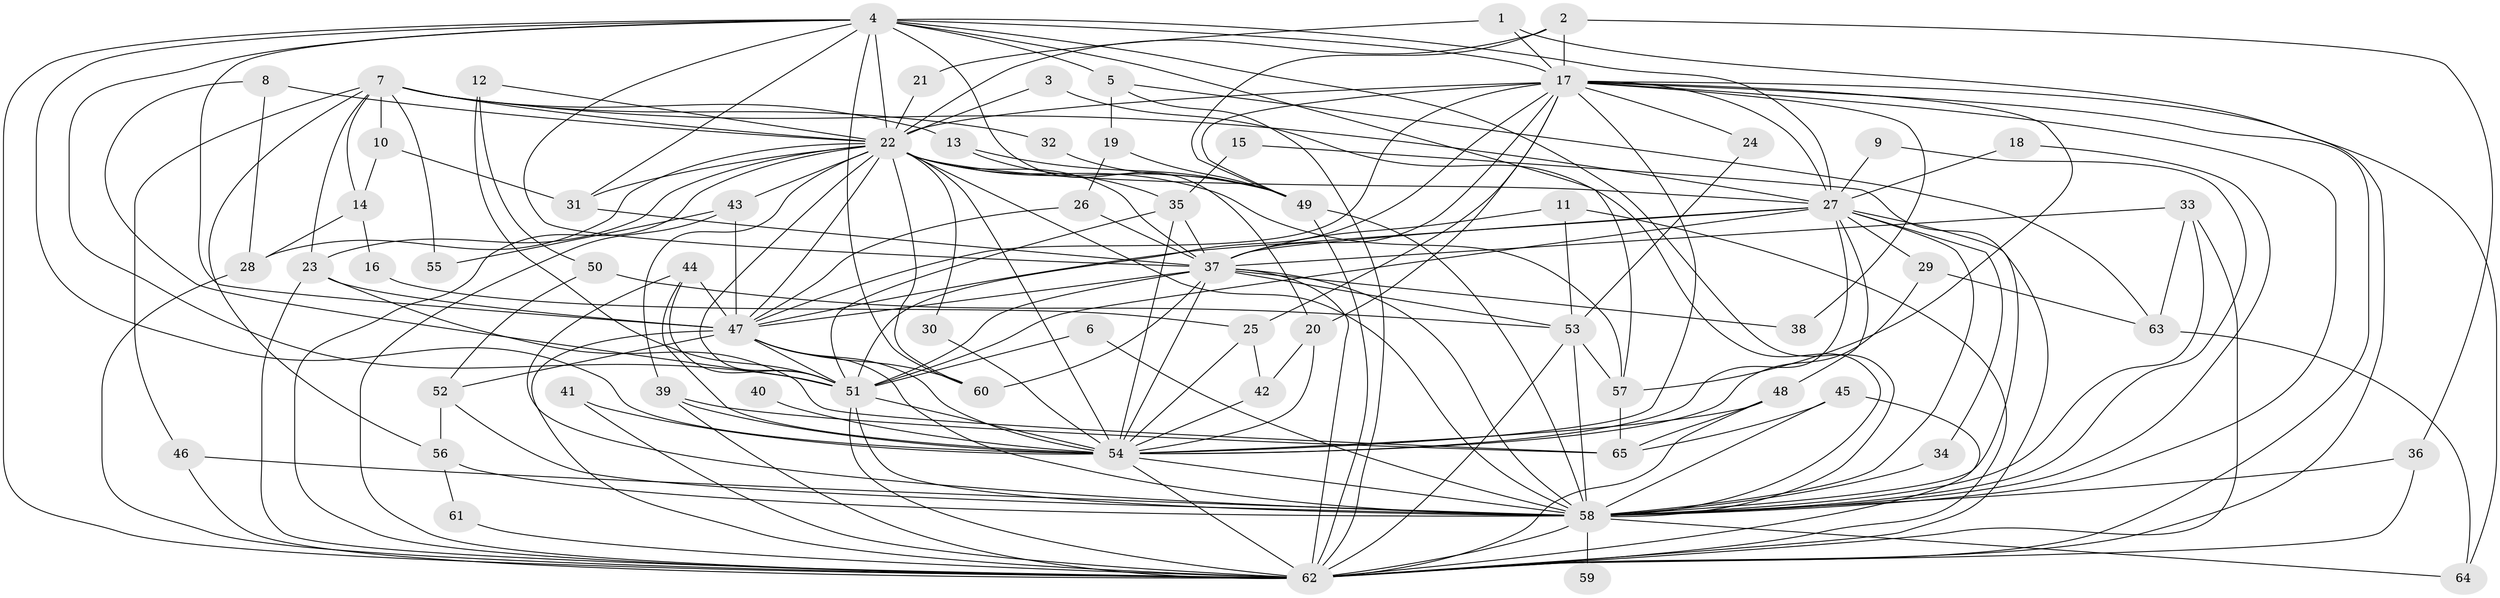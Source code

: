 // original degree distribution, {19: 0.015503875968992248, 30: 0.015503875968992248, 23: 0.007751937984496124, 18: 0.007751937984496124, 17: 0.007751937984496124, 35: 0.007751937984496124, 22: 0.007751937984496124, 24: 0.007751937984496124, 2: 0.5348837209302325, 5: 0.031007751937984496, 7: 0.007751937984496124, 3: 0.20155038759689922, 4: 0.12403100775193798, 6: 0.015503875968992248, 10: 0.007751937984496124}
// Generated by graph-tools (version 1.1) at 2025/36/03/04/25 23:36:20]
// undirected, 65 vertices, 187 edges
graph export_dot {
  node [color=gray90,style=filled];
  1;
  2;
  3;
  4;
  5;
  6;
  7;
  8;
  9;
  10;
  11;
  12;
  13;
  14;
  15;
  16;
  17;
  18;
  19;
  20;
  21;
  22;
  23;
  24;
  25;
  26;
  27;
  28;
  29;
  30;
  31;
  32;
  33;
  34;
  35;
  36;
  37;
  38;
  39;
  40;
  41;
  42;
  43;
  44;
  45;
  46;
  47;
  48;
  49;
  50;
  51;
  52;
  53;
  54;
  55;
  56;
  57;
  58;
  59;
  60;
  61;
  62;
  63;
  64;
  65;
  1 -- 17 [weight=1.0];
  1 -- 21 [weight=1.0];
  1 -- 62 [weight=1.0];
  2 -- 17 [weight=1.0];
  2 -- 22 [weight=1.0];
  2 -- 36 [weight=1.0];
  2 -- 49 [weight=1.0];
  3 -- 22 [weight=1.0];
  3 -- 58 [weight=1.0];
  4 -- 5 [weight=1.0];
  4 -- 17 [weight=1.0];
  4 -- 20 [weight=1.0];
  4 -- 22 [weight=2.0];
  4 -- 27 [weight=3.0];
  4 -- 31 [weight=1.0];
  4 -- 37 [weight=2.0];
  4 -- 47 [weight=1.0];
  4 -- 51 [weight=1.0];
  4 -- 54 [weight=2.0];
  4 -- 57 [weight=1.0];
  4 -- 58 [weight=1.0];
  4 -- 60 [weight=1.0];
  4 -- 62 [weight=1.0];
  5 -- 19 [weight=1.0];
  5 -- 62 [weight=1.0];
  5 -- 63 [weight=1.0];
  6 -- 51 [weight=1.0];
  6 -- 58 [weight=1.0];
  7 -- 10 [weight=1.0];
  7 -- 13 [weight=1.0];
  7 -- 14 [weight=1.0];
  7 -- 22 [weight=1.0];
  7 -- 23 [weight=1.0];
  7 -- 27 [weight=1.0];
  7 -- 32 [weight=1.0];
  7 -- 46 [weight=2.0];
  7 -- 55 [weight=1.0];
  7 -- 56 [weight=1.0];
  8 -- 22 [weight=1.0];
  8 -- 28 [weight=1.0];
  8 -- 51 [weight=1.0];
  9 -- 27 [weight=1.0];
  9 -- 58 [weight=1.0];
  10 -- 14 [weight=1.0];
  10 -- 31 [weight=1.0];
  11 -- 37 [weight=1.0];
  11 -- 53 [weight=1.0];
  11 -- 62 [weight=1.0];
  12 -- 22 [weight=1.0];
  12 -- 50 [weight=1.0];
  12 -- 51 [weight=1.0];
  13 -- 35 [weight=1.0];
  13 -- 49 [weight=1.0];
  14 -- 16 [weight=1.0];
  14 -- 28 [weight=1.0];
  15 -- 35 [weight=1.0];
  15 -- 58 [weight=1.0];
  16 -- 25 [weight=1.0];
  17 -- 20 [weight=1.0];
  17 -- 22 [weight=1.0];
  17 -- 24 [weight=1.0];
  17 -- 25 [weight=2.0];
  17 -- 27 [weight=1.0];
  17 -- 37 [weight=2.0];
  17 -- 38 [weight=1.0];
  17 -- 47 [weight=2.0];
  17 -- 49 [weight=1.0];
  17 -- 51 [weight=2.0];
  17 -- 54 [weight=1.0];
  17 -- 57 [weight=1.0];
  17 -- 58 [weight=1.0];
  17 -- 62 [weight=1.0];
  17 -- 64 [weight=1.0];
  18 -- 27 [weight=1.0];
  18 -- 58 [weight=1.0];
  19 -- 26 [weight=1.0];
  19 -- 49 [weight=1.0];
  20 -- 42 [weight=1.0];
  20 -- 54 [weight=1.0];
  21 -- 22 [weight=1.0];
  22 -- 23 [weight=1.0];
  22 -- 27 [weight=2.0];
  22 -- 28 [weight=1.0];
  22 -- 30 [weight=1.0];
  22 -- 31 [weight=1.0];
  22 -- 37 [weight=1.0];
  22 -- 39 [weight=1.0];
  22 -- 43 [weight=2.0];
  22 -- 47 [weight=1.0];
  22 -- 49 [weight=1.0];
  22 -- 51 [weight=1.0];
  22 -- 54 [weight=1.0];
  22 -- 57 [weight=1.0];
  22 -- 58 [weight=1.0];
  22 -- 60 [weight=1.0];
  22 -- 62 [weight=3.0];
  23 -- 47 [weight=1.0];
  23 -- 62 [weight=1.0];
  23 -- 65 [weight=1.0];
  24 -- 53 [weight=1.0];
  25 -- 42 [weight=1.0];
  25 -- 54 [weight=1.0];
  26 -- 37 [weight=1.0];
  26 -- 47 [weight=1.0];
  27 -- 29 [weight=1.0];
  27 -- 34 [weight=1.0];
  27 -- 37 [weight=1.0];
  27 -- 47 [weight=1.0];
  27 -- 48 [weight=1.0];
  27 -- 51 [weight=1.0];
  27 -- 54 [weight=1.0];
  27 -- 58 [weight=1.0];
  27 -- 62 [weight=3.0];
  28 -- 62 [weight=1.0];
  29 -- 54 [weight=1.0];
  29 -- 63 [weight=1.0];
  30 -- 54 [weight=1.0];
  31 -- 37 [weight=1.0];
  32 -- 49 [weight=1.0];
  33 -- 37 [weight=1.0];
  33 -- 58 [weight=1.0];
  33 -- 62 [weight=1.0];
  33 -- 63 [weight=1.0];
  34 -- 58 [weight=1.0];
  35 -- 37 [weight=1.0];
  35 -- 51 [weight=1.0];
  35 -- 54 [weight=2.0];
  36 -- 58 [weight=1.0];
  36 -- 62 [weight=1.0];
  37 -- 38 [weight=1.0];
  37 -- 47 [weight=1.0];
  37 -- 51 [weight=2.0];
  37 -- 53 [weight=1.0];
  37 -- 54 [weight=2.0];
  37 -- 58 [weight=1.0];
  37 -- 60 [weight=1.0];
  37 -- 62 [weight=2.0];
  39 -- 54 [weight=1.0];
  39 -- 62 [weight=2.0];
  39 -- 65 [weight=1.0];
  40 -- 54 [weight=1.0];
  41 -- 54 [weight=1.0];
  41 -- 62 [weight=1.0];
  42 -- 54 [weight=1.0];
  43 -- 47 [weight=2.0];
  43 -- 55 [weight=1.0];
  43 -- 62 [weight=1.0];
  44 -- 47 [weight=1.0];
  44 -- 51 [weight=1.0];
  44 -- 54 [weight=1.0];
  44 -- 58 [weight=1.0];
  45 -- 58 [weight=1.0];
  45 -- 62 [weight=1.0];
  45 -- 65 [weight=1.0];
  46 -- 58 [weight=1.0];
  46 -- 62 [weight=1.0];
  47 -- 51 [weight=1.0];
  47 -- 52 [weight=1.0];
  47 -- 54 [weight=1.0];
  47 -- 58 [weight=2.0];
  47 -- 60 [weight=1.0];
  47 -- 62 [weight=1.0];
  48 -- 54 [weight=1.0];
  48 -- 62 [weight=1.0];
  48 -- 65 [weight=1.0];
  49 -- 58 [weight=1.0];
  49 -- 62 [weight=1.0];
  50 -- 52 [weight=1.0];
  50 -- 53 [weight=2.0];
  51 -- 54 [weight=1.0];
  51 -- 58 [weight=1.0];
  51 -- 62 [weight=2.0];
  52 -- 56 [weight=1.0];
  52 -- 58 [weight=1.0];
  53 -- 57 [weight=1.0];
  53 -- 58 [weight=1.0];
  53 -- 62 [weight=1.0];
  54 -- 58 [weight=1.0];
  54 -- 62 [weight=1.0];
  56 -- 58 [weight=1.0];
  56 -- 61 [weight=1.0];
  57 -- 65 [weight=1.0];
  58 -- 59 [weight=1.0];
  58 -- 62 [weight=3.0];
  58 -- 64 [weight=1.0];
  61 -- 62 [weight=1.0];
  63 -- 64 [weight=1.0];
}
